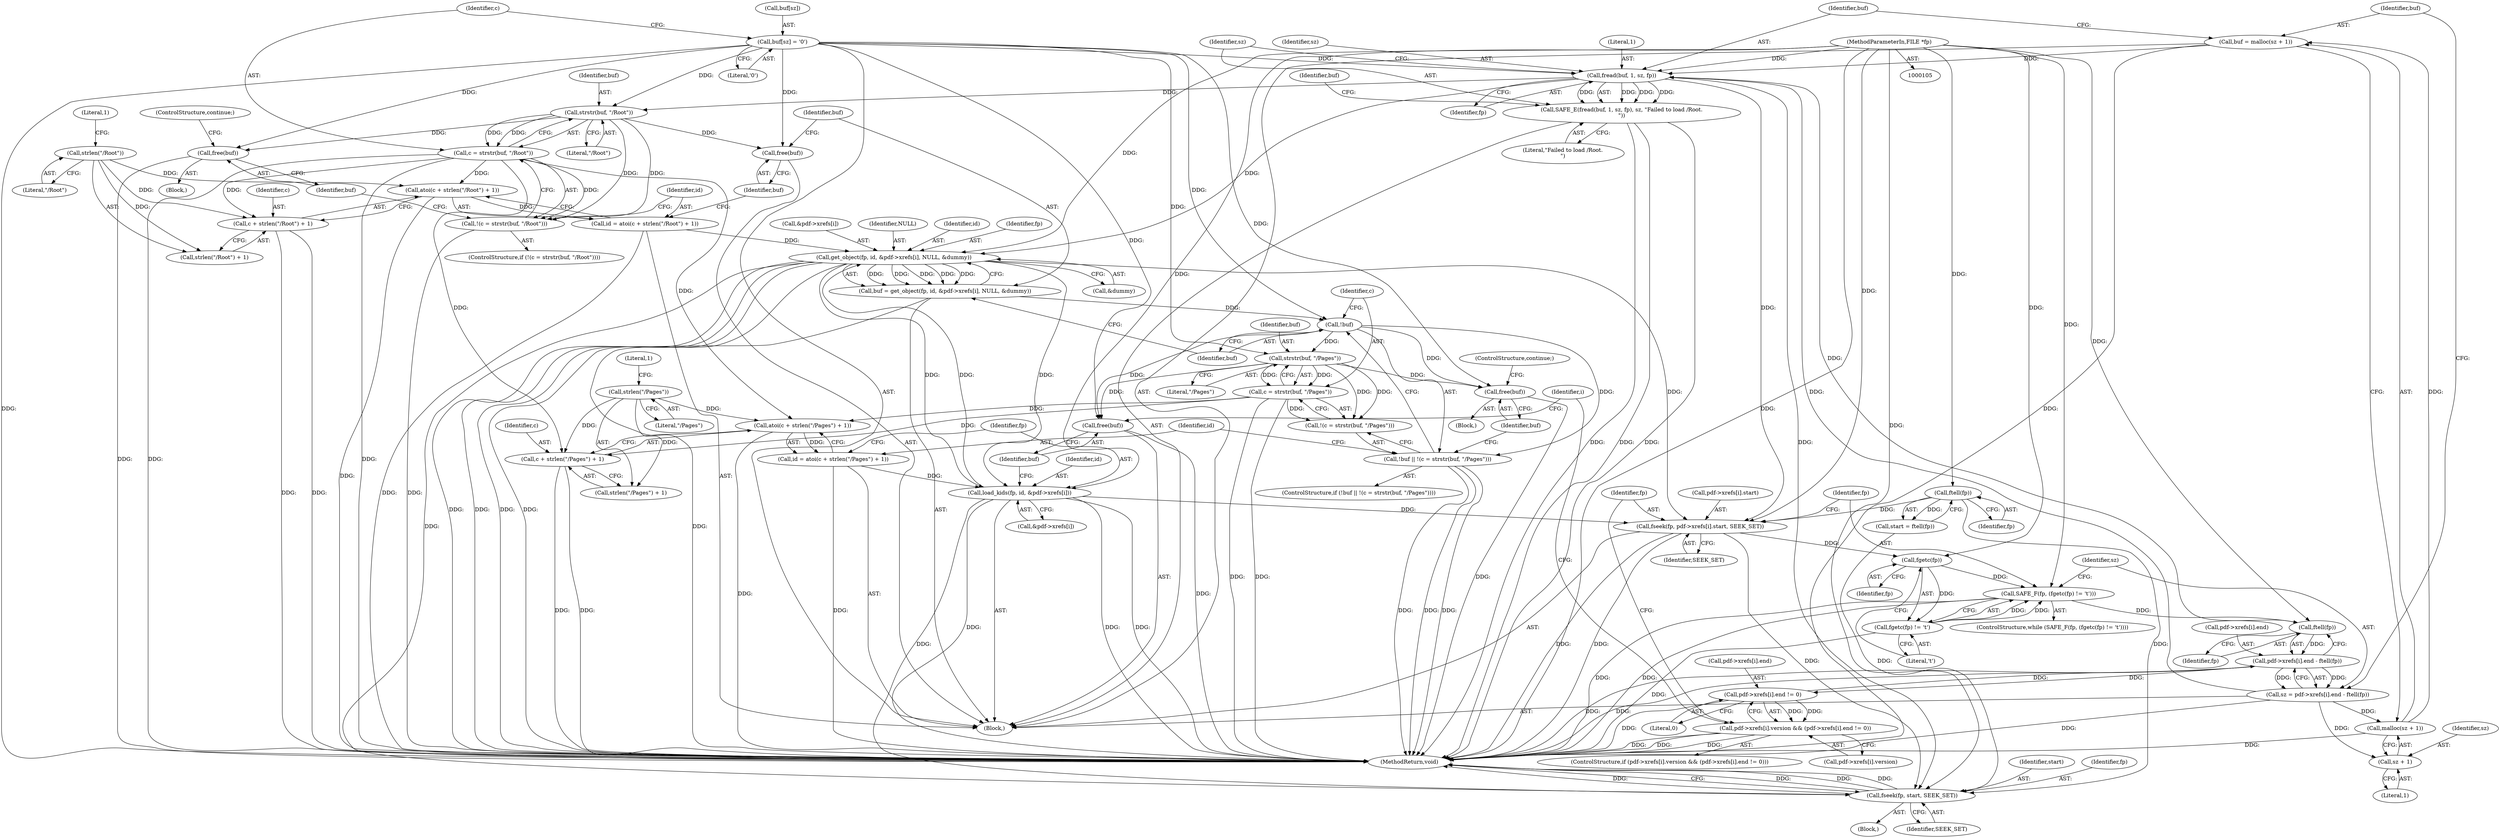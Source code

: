 digraph "1_pdfresurrect_0c4120fffa3dffe97b95c486a120eded82afe8a6_6@pointer" {
"1000180" [label="(Call,buf = malloc(sz + 1))"];
"1000182" [label="(Call,malloc(sz + 1))"];
"1000168" [label="(Call,sz = pdf->xrefs[i].end - ftell(fp))"];
"1000170" [label="(Call,pdf->xrefs[i].end - ftell(fp))"];
"1000141" [label="(Call,pdf->xrefs[i].end != 0)"];
"1000178" [label="(Call,ftell(fp))"];
"1000162" [label="(Call,SAFE_F(fp, (fgetc(fp) != 't')))"];
"1000165" [label="(Call,fgetc(fp))"];
"1000151" [label="(Call,fseek(fp, pdf->xrefs[i].start, SEEK_SET))"];
"1000258" [label="(Call,load_kids(fp, id, &pdf->xrefs[i]))"];
"1000223" [label="(Call,get_object(fp, id, &pdf->xrefs[i], NULL, &dummy))"];
"1000187" [label="(Call,fread(buf, 1, sz, fp))"];
"1000194" [label="(Call,buf[sz] = '\0')"];
"1000180" [label="(Call,buf = malloc(sz + 1))"];
"1000106" [label="(MethodParameterIn,FILE *fp)"];
"1000210" [label="(Call,id = atoi(c + strlen(\"/Root\") + 1))"];
"1000212" [label="(Call,atoi(c + strlen(\"/Root\") + 1))"];
"1000201" [label="(Call,c = strstr(buf, \"/Root\"))"];
"1000203" [label="(Call,strstr(buf, \"/Root\"))"];
"1000216" [label="(Call,strlen(\"/Root\"))"];
"1000249" [label="(Call,id = atoi(c + strlen(\"/Pages\") + 1))"];
"1000251" [label="(Call,atoi(c + strlen(\"/Pages\") + 1))"];
"1000240" [label="(Call,c = strstr(buf, \"/Pages\"))"];
"1000242" [label="(Call,strstr(buf, \"/Pages\"))"];
"1000237" [label="(Call,!buf)"];
"1000221" [label="(Call,buf = get_object(fp, id, &pdf->xrefs[i], NULL, &dummy))"];
"1000255" [label="(Call,strlen(\"/Pages\"))"];
"1000118" [label="(Call,ftell(fp))"];
"1000164" [label="(Call,fgetc(fp) != 't')"];
"1000133" [label="(Call,pdf->xrefs[i].version && (pdf->xrefs[i].end != 0))"];
"1000183" [label="(Call,sz + 1)"];
"1000269" [label="(Call,fseek(fp, start, SEEK_SET))"];
"1000186" [label="(Call,SAFE_E(fread(buf, 1, sz, fp), sz, \"Failed to load /Root.\n\"))"];
"1000200" [label="(Call,!(c = strstr(buf, \"/Root\")))"];
"1000236" [label="(Call,!buf || !(c = strstr(buf, \"/Pages\")))"];
"1000239" [label="(Call,!(c = strstr(buf, \"/Pages\")))"];
"1000252" [label="(Call,c + strlen(\"/Pages\") + 1)"];
"1000246" [label="(Call,free(buf))"];
"1000267" [label="(Call,free(buf))"];
"1000213" [label="(Call,c + strlen(\"/Root\") + 1)"];
"1000207" [label="(Call,free(buf))"];
"1000219" [label="(Call,free(buf))"];
"1000202" [label="(Identifier,c)"];
"1000182" [label="(Call,malloc(sz + 1))"];
"1000208" [label="(Identifier,buf)"];
"1000250" [label="(Identifier,id)"];
"1000212" [label="(Call,atoi(c + strlen(\"/Root\") + 1))"];
"1000210" [label="(Call,id = atoi(c + strlen(\"/Root\") + 1))"];
"1000194" [label="(Call,buf[sz] = '\0')"];
"1000216" [label="(Call,strlen(\"/Root\"))"];
"1000164" [label="(Call,fgetc(fp) != 't')"];
"1000257" [label="(Literal,1)"];
"1000222" [label="(Identifier,buf)"];
"1000236" [label="(Call,!buf || !(c = strstr(buf, \"/Pages\")))"];
"1000161" [label="(ControlStructure,while (SAFE_F(fp, (fgetc(fp) != 't'))))"];
"1000190" [label="(Identifier,sz)"];
"1000152" [label="(Identifier,fp)"];
"1000260" [label="(Identifier,id)"];
"1000211" [label="(Identifier,id)"];
"1000193" [label="(Literal,\"Failed to load /Root.\n\")"];
"1000188" [label="(Identifier,buf)"];
"1000165" [label="(Call,fgetc(fp))"];
"1000249" [label="(Call,id = atoi(c + strlen(\"/Pages\") + 1))"];
"1000253" [label="(Identifier,c)"];
"1000217" [label="(Literal,\"/Root\")"];
"1000108" [label="(Block,)"];
"1000167" [label="(Literal,'t')"];
"1000195" [label="(Call,buf[sz])"];
"1000171" [label="(Call,pdf->xrefs[i].end)"];
"1000199" [label="(ControlStructure,if (!(c = strstr(buf, \"/Root\"))))"];
"1000170" [label="(Call,pdf->xrefs[i].end - ftell(fp))"];
"1000166" [label="(Identifier,fp)"];
"1000251" [label="(Call,atoi(c + strlen(\"/Pages\") + 1))"];
"1000238" [label="(Identifier,buf)"];
"1000241" [label="(Identifier,c)"];
"1000269" [label="(Call,fseek(fp, start, SEEK_SET))"];
"1000232" [label="(Identifier,NULL)"];
"1000151" [label="(Call,fseek(fp, pdf->xrefs[i].start, SEEK_SET))"];
"1000106" [label="(MethodParameterIn,FILE *fp)"];
"1000119" [label="(Identifier,fp)"];
"1000184" [label="(Identifier,sz)"];
"1000214" [label="(Identifier,c)"];
"1000189" [label="(Literal,1)"];
"1000261" [label="(Call,&pdf->xrefs[i])"];
"1000233" [label="(Call,&dummy)"];
"1000160" [label="(Identifier,SEEK_SET)"];
"1000271" [label="(Identifier,start)"];
"1000191" [label="(Identifier,fp)"];
"1000196" [label="(Identifier,buf)"];
"1000248" [label="(ControlStructure,continue;)"];
"1000149" [label="(Literal,0)"];
"1000134" [label="(Call,pdf->xrefs[i].version)"];
"1000268" [label="(Identifier,buf)"];
"1000221" [label="(Call,buf = get_object(fp, id, &pdf->xrefs[i], NULL, &dummy))"];
"1000150" [label="(Block,)"];
"1000201" [label="(Call,c = strstr(buf, \"/Root\"))"];
"1000205" [label="(Literal,\"/Root\")"];
"1000258" [label="(Call,load_kids(fp, id, &pdf->xrefs[i]))"];
"1000179" [label="(Identifier,fp)"];
"1000246" [label="(Call,free(buf))"];
"1000162" [label="(Call,SAFE_F(fp, (fgetc(fp) != 't')))"];
"1000142" [label="(Call,pdf->xrefs[i].end)"];
"1000220" [label="(Identifier,buf)"];
"1000223" [label="(Call,get_object(fp, id, &pdf->xrefs[i], NULL, &dummy))"];
"1000207" [label="(Call,free(buf))"];
"1000252" [label="(Call,c + strlen(\"/Pages\") + 1)"];
"1000116" [label="(Call,start = ftell(fp))"];
"1000130" [label="(Identifier,i)"];
"1000225" [label="(Identifier,id)"];
"1000239" [label="(Call,!(c = strstr(buf, \"/Pages\")))"];
"1000215" [label="(Call,strlen(\"/Root\") + 1)"];
"1000133" [label="(Call,pdf->xrefs[i].version && (pdf->xrefs[i].end != 0))"];
"1000256" [label="(Literal,\"/Pages\")"];
"1000118" [label="(Call,ftell(fp))"];
"1000219" [label="(Call,free(buf))"];
"1000203" [label="(Call,strstr(buf, \"/Root\"))"];
"1000244" [label="(Literal,\"/Pages\")"];
"1000192" [label="(Identifier,sz)"];
"1000183" [label="(Call,sz + 1)"];
"1000200" [label="(Call,!(c = strstr(buf, \"/Root\")))"];
"1000242" [label="(Call,strstr(buf, \"/Pages\"))"];
"1000206" [label="(Block,)"];
"1000185" [label="(Literal,1)"];
"1000259" [label="(Identifier,fp)"];
"1000209" [label="(ControlStructure,continue;)"];
"1000267" [label="(Call,free(buf))"];
"1000178" [label="(Call,ftell(fp))"];
"1000273" [label="(MethodReturn,void)"];
"1000169" [label="(Identifier,sz)"];
"1000153" [label="(Call,pdf->xrefs[i].start)"];
"1000163" [label="(Identifier,fp)"];
"1000270" [label="(Identifier,fp)"];
"1000224" [label="(Identifier,fp)"];
"1000247" [label="(Identifier,buf)"];
"1000255" [label="(Call,strlen(\"/Pages\"))"];
"1000213" [label="(Call,c + strlen(\"/Root\") + 1)"];
"1000235" [label="(ControlStructure,if (!buf || !(c = strstr(buf, \"/Pages\"))))"];
"1000218" [label="(Literal,1)"];
"1000187" [label="(Call,fread(buf, 1, sz, fp))"];
"1000132" [label="(ControlStructure,if (pdf->xrefs[i].version && (pdf->xrefs[i].end != 0)))"];
"1000254" [label="(Call,strlen(\"/Pages\") + 1)"];
"1000141" [label="(Call,pdf->xrefs[i].end != 0)"];
"1000237" [label="(Call,!buf)"];
"1000204" [label="(Identifier,buf)"];
"1000272" [label="(Identifier,SEEK_SET)"];
"1000240" [label="(Call,c = strstr(buf, \"/Pages\"))"];
"1000245" [label="(Block,)"];
"1000180" [label="(Call,buf = malloc(sz + 1))"];
"1000243" [label="(Identifier,buf)"];
"1000168" [label="(Call,sz = pdf->xrefs[i].end - ftell(fp))"];
"1000181" [label="(Identifier,buf)"];
"1000198" [label="(Literal,'\0')"];
"1000226" [label="(Call,&pdf->xrefs[i])"];
"1000186" [label="(Call,SAFE_E(fread(buf, 1, sz, fp), sz, \"Failed to load /Root.\n\"))"];
"1000180" -> "1000150"  [label="AST: "];
"1000180" -> "1000182"  [label="CFG: "];
"1000181" -> "1000180"  [label="AST: "];
"1000182" -> "1000180"  [label="AST: "];
"1000188" -> "1000180"  [label="CFG: "];
"1000180" -> "1000273"  [label="DDG: "];
"1000182" -> "1000180"  [label="DDG: "];
"1000180" -> "1000187"  [label="DDG: "];
"1000182" -> "1000183"  [label="CFG: "];
"1000183" -> "1000182"  [label="AST: "];
"1000182" -> "1000273"  [label="DDG: "];
"1000168" -> "1000182"  [label="DDG: "];
"1000168" -> "1000150"  [label="AST: "];
"1000168" -> "1000170"  [label="CFG: "];
"1000169" -> "1000168"  [label="AST: "];
"1000170" -> "1000168"  [label="AST: "];
"1000181" -> "1000168"  [label="CFG: "];
"1000168" -> "1000273"  [label="DDG: "];
"1000170" -> "1000168"  [label="DDG: "];
"1000170" -> "1000168"  [label="DDG: "];
"1000168" -> "1000183"  [label="DDG: "];
"1000168" -> "1000187"  [label="DDG: "];
"1000170" -> "1000178"  [label="CFG: "];
"1000171" -> "1000170"  [label="AST: "];
"1000178" -> "1000170"  [label="AST: "];
"1000170" -> "1000273"  [label="DDG: "];
"1000170" -> "1000273"  [label="DDG: "];
"1000170" -> "1000141"  [label="DDG: "];
"1000141" -> "1000170"  [label="DDG: "];
"1000178" -> "1000170"  [label="DDG: "];
"1000141" -> "1000133"  [label="AST: "];
"1000141" -> "1000149"  [label="CFG: "];
"1000142" -> "1000141"  [label="AST: "];
"1000149" -> "1000141"  [label="AST: "];
"1000133" -> "1000141"  [label="CFG: "];
"1000141" -> "1000273"  [label="DDG: "];
"1000141" -> "1000133"  [label="DDG: "];
"1000141" -> "1000133"  [label="DDG: "];
"1000178" -> "1000179"  [label="CFG: "];
"1000179" -> "1000178"  [label="AST: "];
"1000162" -> "1000178"  [label="DDG: "];
"1000106" -> "1000178"  [label="DDG: "];
"1000178" -> "1000187"  [label="DDG: "];
"1000162" -> "1000161"  [label="AST: "];
"1000162" -> "1000164"  [label="CFG: "];
"1000163" -> "1000162"  [label="AST: "];
"1000164" -> "1000162"  [label="AST: "];
"1000169" -> "1000162"  [label="CFG: "];
"1000162" -> "1000273"  [label="DDG: "];
"1000162" -> "1000273"  [label="DDG: "];
"1000165" -> "1000162"  [label="DDG: "];
"1000106" -> "1000162"  [label="DDG: "];
"1000164" -> "1000162"  [label="DDG: "];
"1000164" -> "1000162"  [label="DDG: "];
"1000165" -> "1000164"  [label="AST: "];
"1000165" -> "1000166"  [label="CFG: "];
"1000166" -> "1000165"  [label="AST: "];
"1000167" -> "1000165"  [label="CFG: "];
"1000165" -> "1000164"  [label="DDG: "];
"1000151" -> "1000165"  [label="DDG: "];
"1000106" -> "1000165"  [label="DDG: "];
"1000151" -> "1000150"  [label="AST: "];
"1000151" -> "1000160"  [label="CFG: "];
"1000152" -> "1000151"  [label="AST: "];
"1000153" -> "1000151"  [label="AST: "];
"1000160" -> "1000151"  [label="AST: "];
"1000163" -> "1000151"  [label="CFG: "];
"1000151" -> "1000273"  [label="DDG: "];
"1000151" -> "1000273"  [label="DDG: "];
"1000258" -> "1000151"  [label="DDG: "];
"1000187" -> "1000151"  [label="DDG: "];
"1000118" -> "1000151"  [label="DDG: "];
"1000223" -> "1000151"  [label="DDG: "];
"1000106" -> "1000151"  [label="DDG: "];
"1000151" -> "1000269"  [label="DDG: "];
"1000258" -> "1000150"  [label="AST: "];
"1000258" -> "1000261"  [label="CFG: "];
"1000259" -> "1000258"  [label="AST: "];
"1000260" -> "1000258"  [label="AST: "];
"1000261" -> "1000258"  [label="AST: "];
"1000268" -> "1000258"  [label="CFG: "];
"1000258" -> "1000273"  [label="DDG: "];
"1000258" -> "1000273"  [label="DDG: "];
"1000258" -> "1000273"  [label="DDG: "];
"1000258" -> "1000223"  [label="DDG: "];
"1000223" -> "1000258"  [label="DDG: "];
"1000223" -> "1000258"  [label="DDG: "];
"1000106" -> "1000258"  [label="DDG: "];
"1000249" -> "1000258"  [label="DDG: "];
"1000258" -> "1000269"  [label="DDG: "];
"1000223" -> "1000221"  [label="AST: "];
"1000223" -> "1000233"  [label="CFG: "];
"1000224" -> "1000223"  [label="AST: "];
"1000225" -> "1000223"  [label="AST: "];
"1000226" -> "1000223"  [label="AST: "];
"1000232" -> "1000223"  [label="AST: "];
"1000233" -> "1000223"  [label="AST: "];
"1000221" -> "1000223"  [label="CFG: "];
"1000223" -> "1000273"  [label="DDG: "];
"1000223" -> "1000273"  [label="DDG: "];
"1000223" -> "1000273"  [label="DDG: "];
"1000223" -> "1000273"  [label="DDG: "];
"1000223" -> "1000221"  [label="DDG: "];
"1000223" -> "1000221"  [label="DDG: "];
"1000223" -> "1000221"  [label="DDG: "];
"1000223" -> "1000221"  [label="DDG: "];
"1000223" -> "1000221"  [label="DDG: "];
"1000187" -> "1000223"  [label="DDG: "];
"1000106" -> "1000223"  [label="DDG: "];
"1000210" -> "1000223"  [label="DDG: "];
"1000223" -> "1000269"  [label="DDG: "];
"1000187" -> "1000186"  [label="AST: "];
"1000187" -> "1000191"  [label="CFG: "];
"1000188" -> "1000187"  [label="AST: "];
"1000189" -> "1000187"  [label="AST: "];
"1000190" -> "1000187"  [label="AST: "];
"1000191" -> "1000187"  [label="AST: "];
"1000192" -> "1000187"  [label="CFG: "];
"1000187" -> "1000186"  [label="DDG: "];
"1000187" -> "1000186"  [label="DDG: "];
"1000187" -> "1000186"  [label="DDG: "];
"1000187" -> "1000186"  [label="DDG: "];
"1000194" -> "1000187"  [label="DDG: "];
"1000106" -> "1000187"  [label="DDG: "];
"1000187" -> "1000203"  [label="DDG: "];
"1000187" -> "1000269"  [label="DDG: "];
"1000194" -> "1000150"  [label="AST: "];
"1000194" -> "1000198"  [label="CFG: "];
"1000195" -> "1000194"  [label="AST: "];
"1000198" -> "1000194"  [label="AST: "];
"1000202" -> "1000194"  [label="CFG: "];
"1000194" -> "1000273"  [label="DDG: "];
"1000194" -> "1000203"  [label="DDG: "];
"1000194" -> "1000207"  [label="DDG: "];
"1000194" -> "1000219"  [label="DDG: "];
"1000194" -> "1000237"  [label="DDG: "];
"1000194" -> "1000242"  [label="DDG: "];
"1000194" -> "1000246"  [label="DDG: "];
"1000194" -> "1000267"  [label="DDG: "];
"1000106" -> "1000105"  [label="AST: "];
"1000106" -> "1000273"  [label="DDG: "];
"1000106" -> "1000118"  [label="DDG: "];
"1000106" -> "1000269"  [label="DDG: "];
"1000210" -> "1000150"  [label="AST: "];
"1000210" -> "1000212"  [label="CFG: "];
"1000211" -> "1000210"  [label="AST: "];
"1000212" -> "1000210"  [label="AST: "];
"1000220" -> "1000210"  [label="CFG: "];
"1000210" -> "1000273"  [label="DDG: "];
"1000212" -> "1000210"  [label="DDG: "];
"1000212" -> "1000213"  [label="CFG: "];
"1000213" -> "1000212"  [label="AST: "];
"1000212" -> "1000273"  [label="DDG: "];
"1000201" -> "1000212"  [label="DDG: "];
"1000216" -> "1000212"  [label="DDG: "];
"1000201" -> "1000200"  [label="AST: "];
"1000201" -> "1000203"  [label="CFG: "];
"1000202" -> "1000201"  [label="AST: "];
"1000203" -> "1000201"  [label="AST: "];
"1000200" -> "1000201"  [label="CFG: "];
"1000201" -> "1000273"  [label="DDG: "];
"1000201" -> "1000273"  [label="DDG: "];
"1000201" -> "1000200"  [label="DDG: "];
"1000203" -> "1000201"  [label="DDG: "];
"1000203" -> "1000201"  [label="DDG: "];
"1000201" -> "1000213"  [label="DDG: "];
"1000201" -> "1000251"  [label="DDG: "];
"1000201" -> "1000252"  [label="DDG: "];
"1000203" -> "1000205"  [label="CFG: "];
"1000204" -> "1000203"  [label="AST: "];
"1000205" -> "1000203"  [label="AST: "];
"1000203" -> "1000200"  [label="DDG: "];
"1000203" -> "1000200"  [label="DDG: "];
"1000203" -> "1000207"  [label="DDG: "];
"1000203" -> "1000219"  [label="DDG: "];
"1000216" -> "1000215"  [label="AST: "];
"1000216" -> "1000217"  [label="CFG: "];
"1000217" -> "1000216"  [label="AST: "];
"1000218" -> "1000216"  [label="CFG: "];
"1000216" -> "1000213"  [label="DDG: "];
"1000216" -> "1000215"  [label="DDG: "];
"1000249" -> "1000150"  [label="AST: "];
"1000249" -> "1000251"  [label="CFG: "];
"1000250" -> "1000249"  [label="AST: "];
"1000251" -> "1000249"  [label="AST: "];
"1000259" -> "1000249"  [label="CFG: "];
"1000249" -> "1000273"  [label="DDG: "];
"1000251" -> "1000249"  [label="DDG: "];
"1000251" -> "1000252"  [label="CFG: "];
"1000252" -> "1000251"  [label="AST: "];
"1000251" -> "1000273"  [label="DDG: "];
"1000240" -> "1000251"  [label="DDG: "];
"1000255" -> "1000251"  [label="DDG: "];
"1000240" -> "1000239"  [label="AST: "];
"1000240" -> "1000242"  [label="CFG: "];
"1000241" -> "1000240"  [label="AST: "];
"1000242" -> "1000240"  [label="AST: "];
"1000239" -> "1000240"  [label="CFG: "];
"1000240" -> "1000273"  [label="DDG: "];
"1000240" -> "1000273"  [label="DDG: "];
"1000240" -> "1000239"  [label="DDG: "];
"1000242" -> "1000240"  [label="DDG: "];
"1000242" -> "1000240"  [label="DDG: "];
"1000240" -> "1000252"  [label="DDG: "];
"1000242" -> "1000244"  [label="CFG: "];
"1000243" -> "1000242"  [label="AST: "];
"1000244" -> "1000242"  [label="AST: "];
"1000242" -> "1000239"  [label="DDG: "];
"1000242" -> "1000239"  [label="DDG: "];
"1000237" -> "1000242"  [label="DDG: "];
"1000242" -> "1000246"  [label="DDG: "];
"1000242" -> "1000267"  [label="DDG: "];
"1000237" -> "1000236"  [label="AST: "];
"1000237" -> "1000238"  [label="CFG: "];
"1000238" -> "1000237"  [label="AST: "];
"1000241" -> "1000237"  [label="CFG: "];
"1000236" -> "1000237"  [label="CFG: "];
"1000237" -> "1000236"  [label="DDG: "];
"1000221" -> "1000237"  [label="DDG: "];
"1000237" -> "1000246"  [label="DDG: "];
"1000237" -> "1000267"  [label="DDG: "];
"1000221" -> "1000150"  [label="AST: "];
"1000222" -> "1000221"  [label="AST: "];
"1000238" -> "1000221"  [label="CFG: "];
"1000221" -> "1000273"  [label="DDG: "];
"1000255" -> "1000254"  [label="AST: "];
"1000255" -> "1000256"  [label="CFG: "];
"1000256" -> "1000255"  [label="AST: "];
"1000257" -> "1000255"  [label="CFG: "];
"1000255" -> "1000252"  [label="DDG: "];
"1000255" -> "1000254"  [label="DDG: "];
"1000118" -> "1000116"  [label="AST: "];
"1000118" -> "1000119"  [label="CFG: "];
"1000119" -> "1000118"  [label="AST: "];
"1000116" -> "1000118"  [label="CFG: "];
"1000118" -> "1000116"  [label="DDG: "];
"1000118" -> "1000269"  [label="DDG: "];
"1000164" -> "1000167"  [label="CFG: "];
"1000167" -> "1000164"  [label="AST: "];
"1000164" -> "1000273"  [label="DDG: "];
"1000133" -> "1000132"  [label="AST: "];
"1000133" -> "1000134"  [label="CFG: "];
"1000134" -> "1000133"  [label="AST: "];
"1000152" -> "1000133"  [label="CFG: "];
"1000130" -> "1000133"  [label="CFG: "];
"1000133" -> "1000273"  [label="DDG: "];
"1000133" -> "1000273"  [label="DDG: "];
"1000133" -> "1000273"  [label="DDG: "];
"1000183" -> "1000185"  [label="CFG: "];
"1000184" -> "1000183"  [label="AST: "];
"1000185" -> "1000183"  [label="AST: "];
"1000269" -> "1000108"  [label="AST: "];
"1000269" -> "1000272"  [label="CFG: "];
"1000270" -> "1000269"  [label="AST: "];
"1000271" -> "1000269"  [label="AST: "];
"1000272" -> "1000269"  [label="AST: "];
"1000273" -> "1000269"  [label="CFG: "];
"1000269" -> "1000273"  [label="DDG: "];
"1000269" -> "1000273"  [label="DDG: "];
"1000269" -> "1000273"  [label="DDG: "];
"1000269" -> "1000273"  [label="DDG: "];
"1000116" -> "1000269"  [label="DDG: "];
"1000186" -> "1000150"  [label="AST: "];
"1000186" -> "1000193"  [label="CFG: "];
"1000192" -> "1000186"  [label="AST: "];
"1000193" -> "1000186"  [label="AST: "];
"1000196" -> "1000186"  [label="CFG: "];
"1000186" -> "1000273"  [label="DDG: "];
"1000186" -> "1000273"  [label="DDG: "];
"1000186" -> "1000273"  [label="DDG: "];
"1000200" -> "1000199"  [label="AST: "];
"1000208" -> "1000200"  [label="CFG: "];
"1000211" -> "1000200"  [label="CFG: "];
"1000200" -> "1000273"  [label="DDG: "];
"1000236" -> "1000235"  [label="AST: "];
"1000236" -> "1000239"  [label="CFG: "];
"1000239" -> "1000236"  [label="AST: "];
"1000247" -> "1000236"  [label="CFG: "];
"1000250" -> "1000236"  [label="CFG: "];
"1000236" -> "1000273"  [label="DDG: "];
"1000236" -> "1000273"  [label="DDG: "];
"1000236" -> "1000273"  [label="DDG: "];
"1000252" -> "1000254"  [label="CFG: "];
"1000253" -> "1000252"  [label="AST: "];
"1000254" -> "1000252"  [label="AST: "];
"1000252" -> "1000273"  [label="DDG: "];
"1000252" -> "1000273"  [label="DDG: "];
"1000246" -> "1000245"  [label="AST: "];
"1000246" -> "1000247"  [label="CFG: "];
"1000247" -> "1000246"  [label="AST: "];
"1000248" -> "1000246"  [label="CFG: "];
"1000246" -> "1000273"  [label="DDG: "];
"1000267" -> "1000150"  [label="AST: "];
"1000267" -> "1000268"  [label="CFG: "];
"1000268" -> "1000267"  [label="AST: "];
"1000130" -> "1000267"  [label="CFG: "];
"1000267" -> "1000273"  [label="DDG: "];
"1000213" -> "1000215"  [label="CFG: "];
"1000214" -> "1000213"  [label="AST: "];
"1000215" -> "1000213"  [label="AST: "];
"1000213" -> "1000273"  [label="DDG: "];
"1000213" -> "1000273"  [label="DDG: "];
"1000207" -> "1000206"  [label="AST: "];
"1000207" -> "1000208"  [label="CFG: "];
"1000208" -> "1000207"  [label="AST: "];
"1000209" -> "1000207"  [label="CFG: "];
"1000207" -> "1000273"  [label="DDG: "];
"1000219" -> "1000150"  [label="AST: "];
"1000219" -> "1000220"  [label="CFG: "];
"1000220" -> "1000219"  [label="AST: "];
"1000222" -> "1000219"  [label="CFG: "];
}

